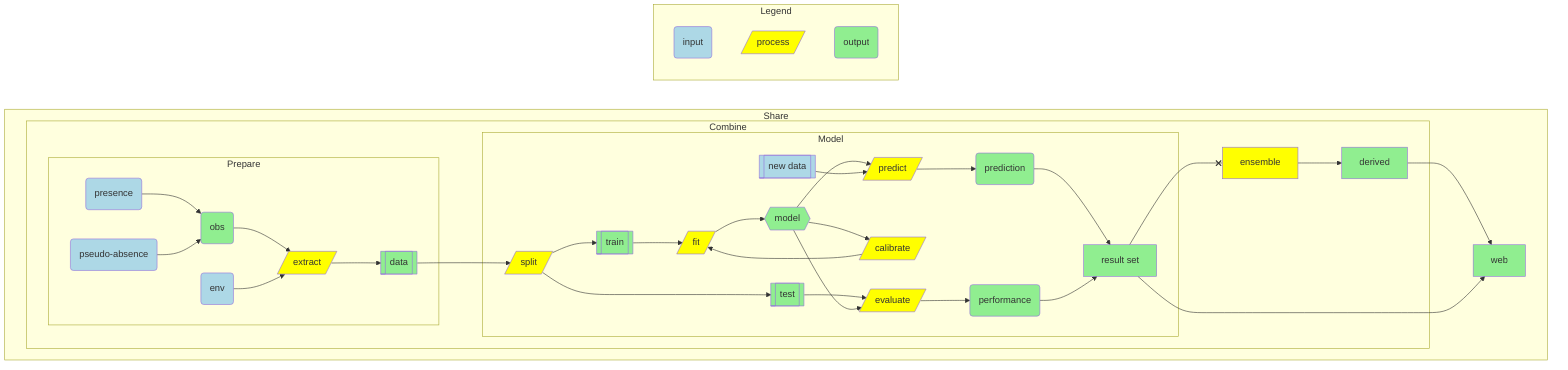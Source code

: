 flowchart LR

  %% nodes
  P(presence):::in
  A("pseudo-absence"):::in
  pts(obs):::out
  X[/extract/]:::fxn
  env(env):::in
  D[[data]]:::out
  S[/split/]:::fxn
  t1[[train]]:::out
  t2[[test]]:::out
  F[/fit/]:::fxn
  M{{model}}:::out
  E[/evaluate/]:::fxn
  C[/calibrate/]:::fxn
  pr[/predict/]:::fxn
  N[["new data"]]:::in
  prd(prediction):::out
  prf(performance):::out
  res[result set]:::out
  ens[ensemble]:::fxn
  der[derived]:::out
  web[web]:::out

  %% edges
  P   --> pts
  A   --> pts
  pts --> X
  env --> X
  X   --> D
  D   --> S
  S   --> t1
  S   --> t2
  t1  --> F
  F   --> M
  t2  --> E
  M   --> C
  C   --> F
  M   --> pr
  N   --> pr
  M   --> E
  pr  --> prd
  E   --> prf
  prd --> res
  prf --> res
  res --x ens
  ens --> der
  der --> web
  res --> web

  %% subgraphs
  subgraph Share
    direction LR
    subgraph Combine
      subgraph Prepare
        P
        A
        pts
        env
        X
        D
      end
      subgraph Model
        S
        t1
        t2
        F
        M
        E
        C
        pr
        N
        prd
        prf
        res
      end
      ens
      der
    end
    web
  end

  %% Legend
  in(input):::in
  fxn[/process/]:::fxn
  out(output):::out
  subgraph Legend
    in
    fxn
    out
  end

  %% styles
  classDef in  fill:lightblue
  classDef out fill:lightgreen
  classDef fxn fill:yellow